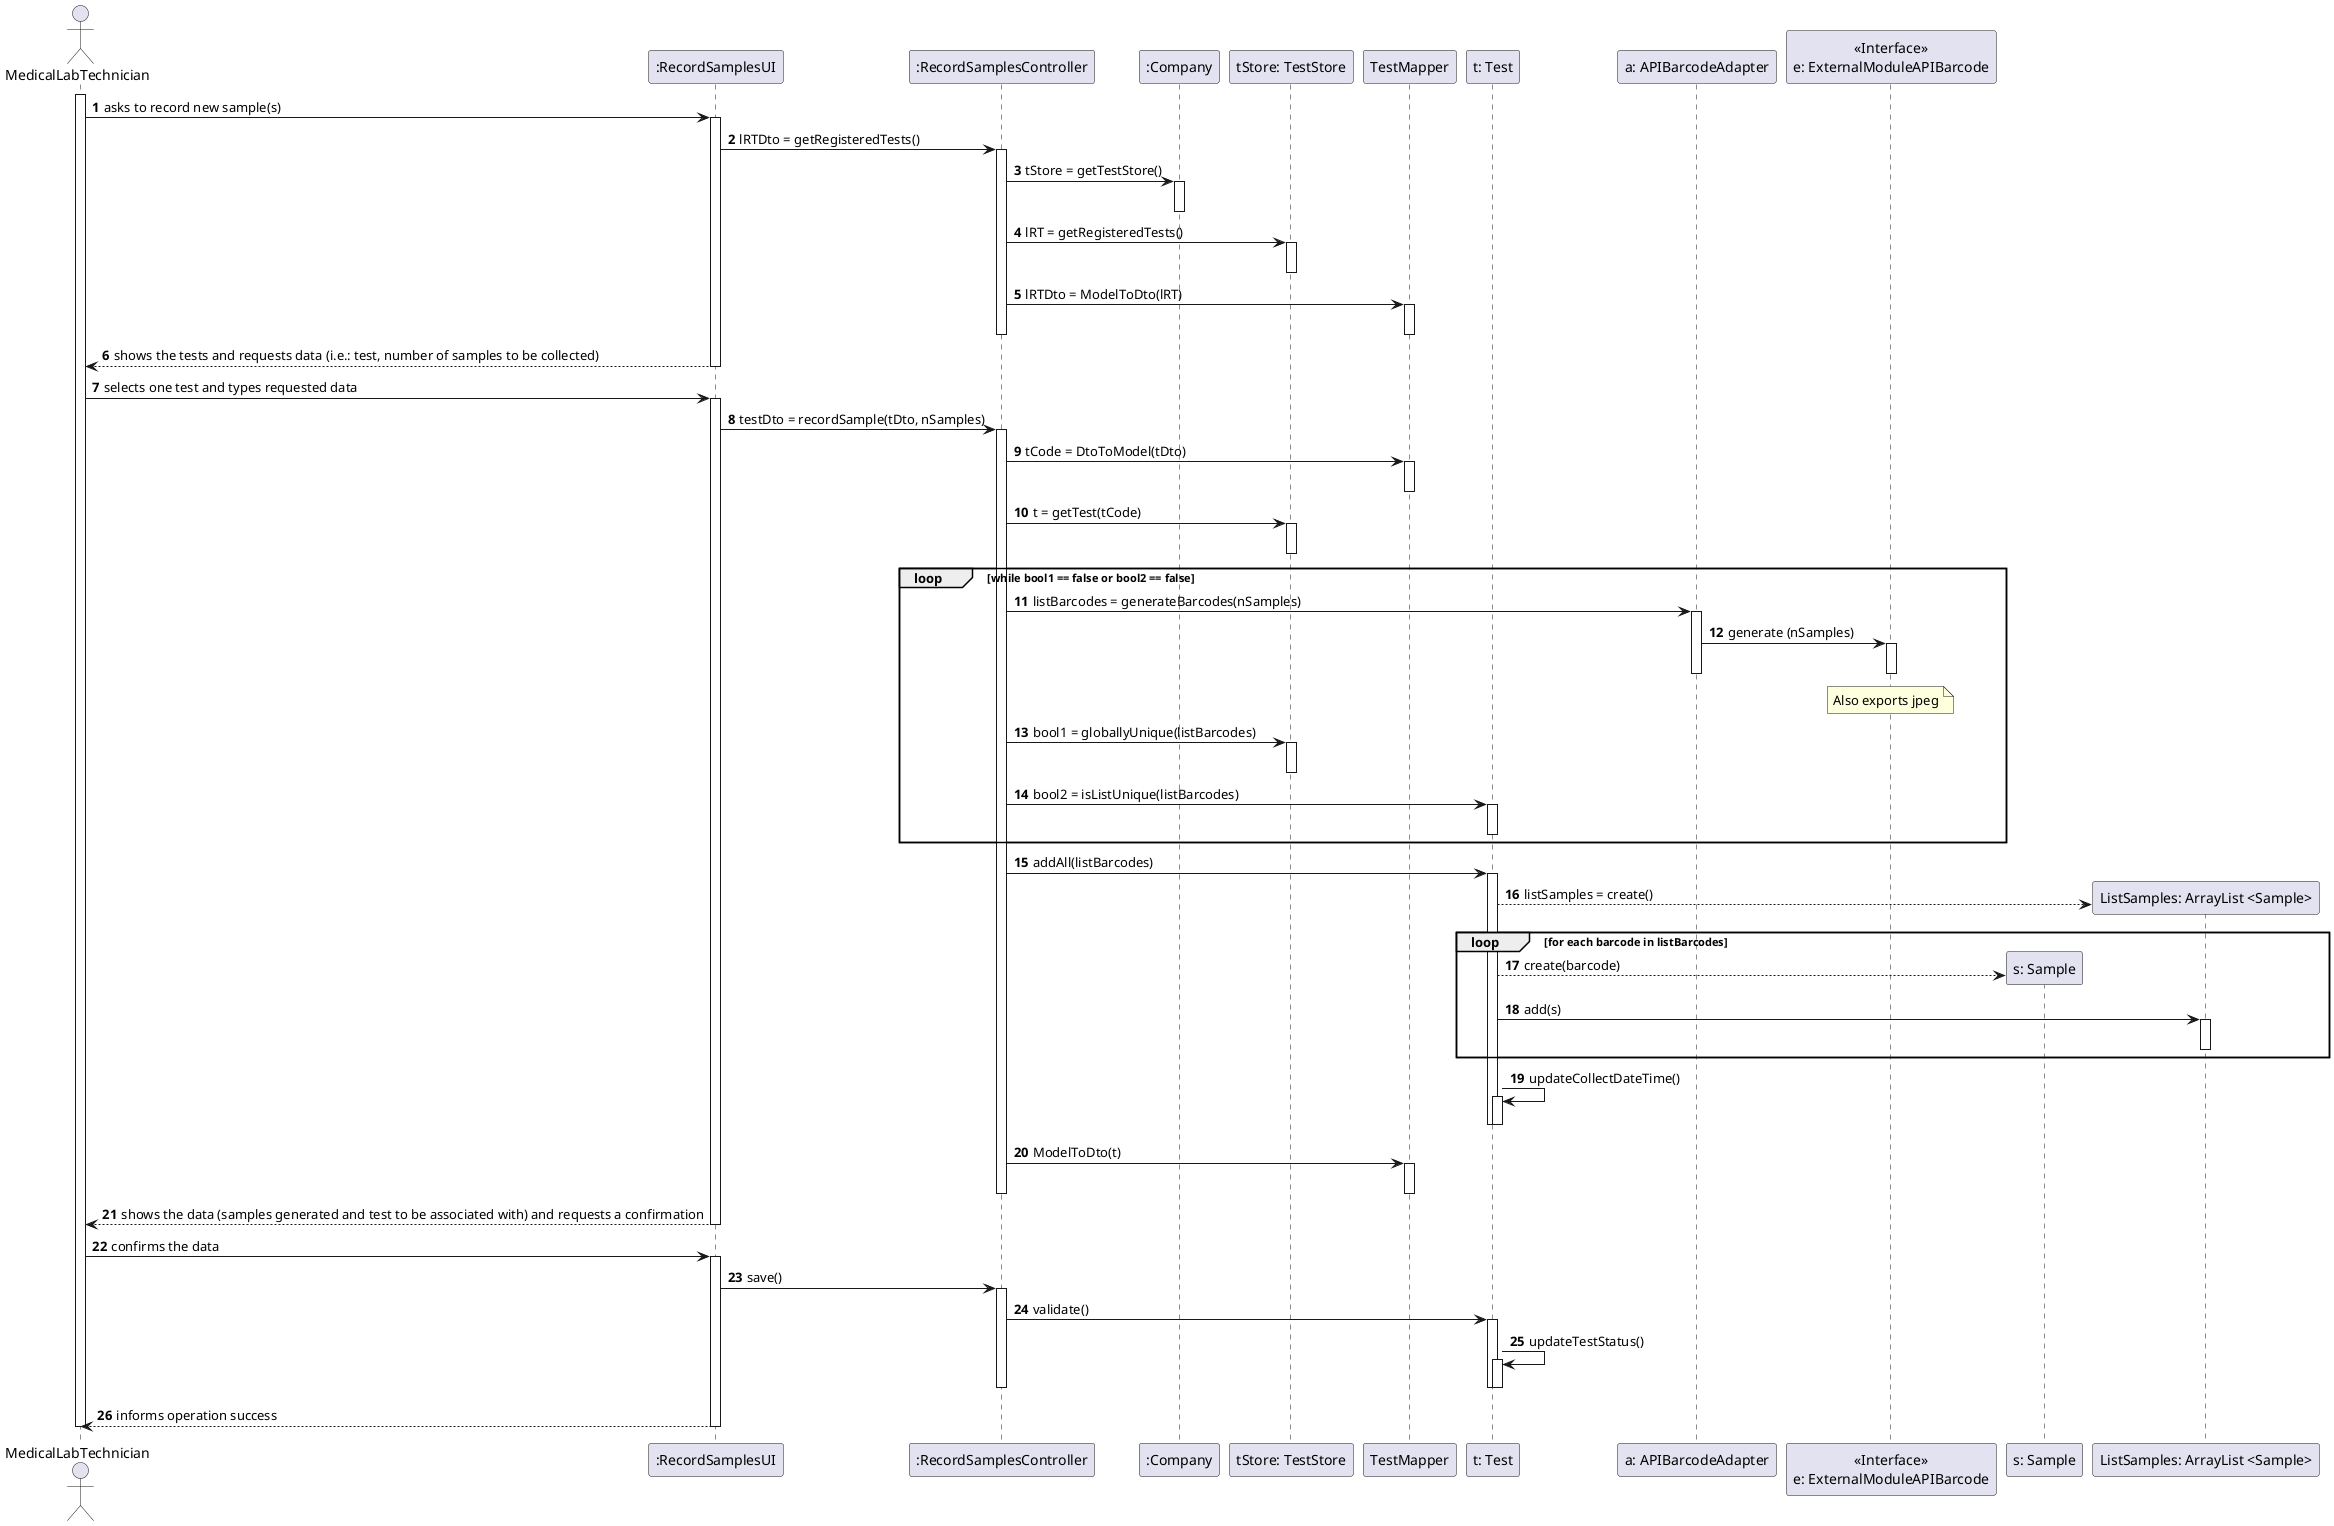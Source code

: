 @startuml
'https://plantuml.com/sequence-diagram

autonumber

actor MedicalLabTechnician as MLT
participant ":RecordSamplesUI" as RSUI
participant ":RecordSamplesController" as RSC
participant ":Company" as COMP
participant "tStore: TestStore" as TS
participant "TestMapper" as TM
participant "t: Test" as T
participant "a: APIBarcodeAdapter" as APIBA
participant "<<Interface>>\ne: ExternalModuleAPIBarcode" as EMAPIB
participant "s: Sample" as S
participant "ListSamples: ArrayList <Sample>" as LS

activate MLT
MLT -> RSUI : asks to record new sample(s)
activate RSUI
RSUI -> RSC : lRTDto = getRegisteredTests()
activate RSC
RSC -> COMP : tStore = getTestStore()
activate COMP
deactivate COMP
RSC -> TS : lRT = getRegisteredTests()
activate TS
deactivate TS
RSC -> TM : lRTDto = ModelToDto(lRT)
activate TM
deactivate TM
deactivate RSC
RSUI --> MLT : shows the tests and requests data (i.e.: test, number of samples to be collected)
deactivate RSUI

MLT -> RSUI : selects one test and types requested data
activate RSUI
RSUI -> RSC : testDto = recordSample(tDto, nSamples)
activate RSC
RSC -> TM : tCode = DtoToModel(tDto)
activate TM
deactivate TM
RSC -> TS : t = getTest(tCode)
activate TS
deactivate TS

loop while bool1 == false or bool2 == false
RSC -> APIBA : listBarcodes = generateBarcodes(nSamples)
activate APIBA
APIBA -> EMAPIB : generate (nSamples)
activate EMAPIB
deactivate EMAPIB
note over EMAPIB : Also exports jpeg
deactivate APIBA
RSC -> TS : bool1 = globallyUnique(listBarcodes)
activate TS
deactivate TS
RSC -> T : bool2 = isListUnique(listBarcodes)
activate T
deactivate T
end
RSC -> T : addAll(listBarcodes)
activate T
T --> LS** : listSamples = create()
loop for each barcode in listBarcodes
T --> S** : create(barcode)
T -> LS : add(s)
activate LS
deactivate LS
end
T -> T : updateCollectDateTime()
activate T
deactivate T
deactivate T
RSC -> TM : ModelToDto(t)
activate TM
deactivate TM
deactivate RSC
RSUI --> MLT : shows the data (samples generated and test to be associated with) and requests a confirmation
deactivate RSUI

MLT -> RSUI : confirms the data
activate RSUI
RSUI -> RSC : save()
activate RSC
RSC -> T : validate()
activate T
T -> T : updateTestStatus()
activate T
deactivate T
deactivate T
deactivate RSC
RSUI --> MLT : informs operation success
deactivate RSUI

deactivate MLT
@enduml